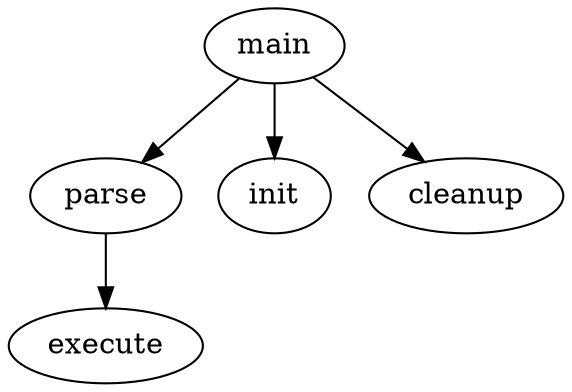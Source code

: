 digraph G {
  main;
  parse;
  init;
  cleanup;
  main -> parse;
  parse -> execute;
  main -> init;
  main -> cleanup;
}

